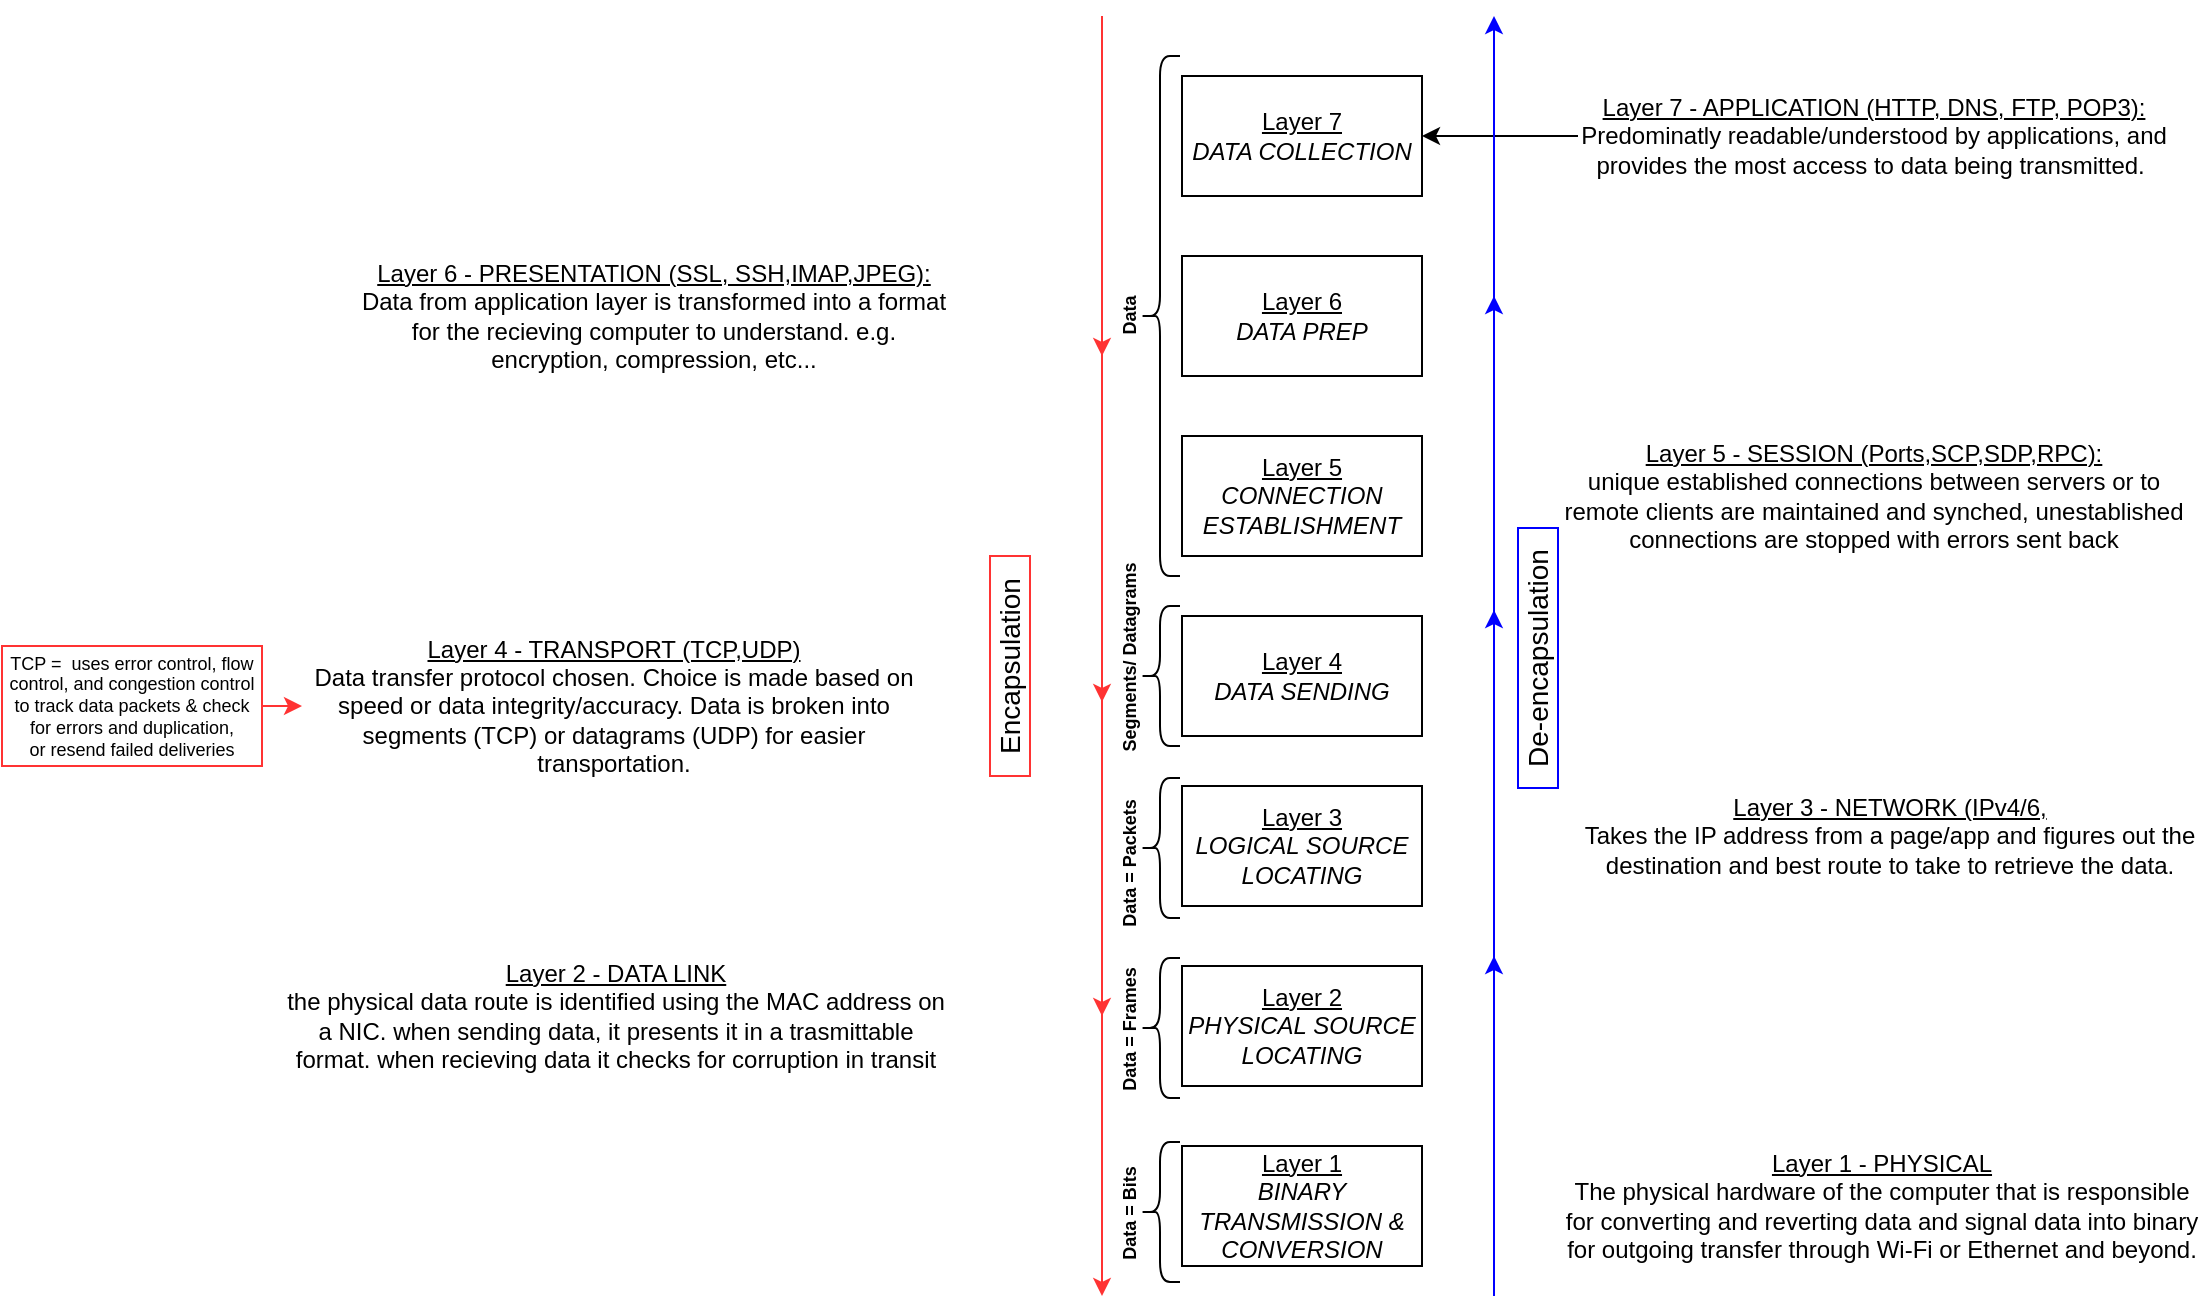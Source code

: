 <mxfile version="20.4.0" type="github">
  <diagram id="JPbicAEQHTox4qRCIqny" name="Page-1">
    <mxGraphModel dx="1849" dy="402" grid="1" gridSize="10" guides="1" tooltips="1" connect="1" arrows="1" fold="1" page="1" pageScale="1" pageWidth="827" pageHeight="1169" math="0" shadow="0">
      <root>
        <mxCell id="0" />
        <mxCell id="1" parent="0" />
        <mxCell id="TsHt6xNvjq6FOF1HK5rZ-1" value="&lt;u&gt;Layer 7&lt;br&gt;&lt;/u&gt;&lt;i&gt;DATA COLLECTION&lt;/i&gt;" style="rounded=0;whiteSpace=wrap;html=1;" vertex="1" parent="1">
          <mxGeometry x="344" y="140" width="120" height="60" as="geometry" />
        </mxCell>
        <mxCell id="TsHt6xNvjq6FOF1HK5rZ-5" value="&lt;u&gt;Layer 6&lt;br&gt;&lt;/u&gt;&lt;i&gt;DATA PREP&lt;/i&gt;" style="rounded=0;whiteSpace=wrap;html=1;" vertex="1" parent="1">
          <mxGeometry x="344" y="230" width="120" height="60" as="geometry" />
        </mxCell>
        <mxCell id="TsHt6xNvjq6FOF1HK5rZ-6" value="&lt;u&gt;Layer 5&lt;br&gt;&lt;/u&gt;&lt;i&gt;CONNECTION ESTABLISHMENT&lt;/i&gt;" style="rounded=0;whiteSpace=wrap;html=1;" vertex="1" parent="1">
          <mxGeometry x="344" y="320" width="120" height="60" as="geometry" />
        </mxCell>
        <mxCell id="TsHt6xNvjq6FOF1HK5rZ-7" value="&lt;u&gt;Layer 4&lt;br&gt;&lt;/u&gt;&lt;i&gt;DATA SENDING&lt;/i&gt;" style="rounded=0;whiteSpace=wrap;html=1;" vertex="1" parent="1">
          <mxGeometry x="344" y="410" width="120" height="60" as="geometry" />
        </mxCell>
        <mxCell id="TsHt6xNvjq6FOF1HK5rZ-8" value="&lt;u&gt;Layer 3&lt;br&gt;&lt;/u&gt;&lt;i&gt;LOGICAL SOURCE LOCATING&lt;/i&gt;" style="rounded=0;whiteSpace=wrap;html=1;" vertex="1" parent="1">
          <mxGeometry x="344" y="495" width="120" height="60" as="geometry" />
        </mxCell>
        <mxCell id="TsHt6xNvjq6FOF1HK5rZ-9" value="&lt;u&gt;Layer 2&lt;br&gt;&lt;/u&gt;&lt;i&gt;PHYSICAL SOURCE LOCATING&lt;/i&gt;" style="rounded=0;whiteSpace=wrap;html=1;" vertex="1" parent="1">
          <mxGeometry x="344" y="585" width="120" height="60" as="geometry" />
        </mxCell>
        <mxCell id="TsHt6xNvjq6FOF1HK5rZ-10" value="&lt;u&gt;Layer 1&lt;/u&gt;&lt;br&gt;&lt;i&gt;BINARY TRANSMISSION &amp;amp; CONVERSION&lt;/i&gt;" style="rounded=0;whiteSpace=wrap;html=1;" vertex="1" parent="1">
          <mxGeometry x="344" y="675" width="120" height="60" as="geometry" />
        </mxCell>
        <mxCell id="TsHt6xNvjq6FOF1HK5rZ-19" style="edgeStyle=orthogonalEdgeStyle;rounded=0;orthogonalLoop=1;jettySize=auto;html=1;exitX=0;exitY=0.5;exitDx=0;exitDy=0;entryX=1;entryY=0.5;entryDx=0;entryDy=0;" edge="1" parent="1" source="TsHt6xNvjq6FOF1HK5rZ-17" target="TsHt6xNvjq6FOF1HK5rZ-1">
          <mxGeometry relative="1" as="geometry" />
        </mxCell>
        <mxCell id="TsHt6xNvjq6FOF1HK5rZ-17" value="&lt;u&gt;Layer 7 - APPLICATION (HTTP, DNS, FTP, POP3):&lt;br&gt;&lt;/u&gt;Predominatly readable/understood by applications, and provides the most access to data being transmitted.&amp;nbsp;" style="text;html=1;strokeColor=none;fillColor=none;align=center;verticalAlign=middle;whiteSpace=wrap;rounded=0;" vertex="1" parent="1">
          <mxGeometry x="542" y="140" width="296" height="60" as="geometry" />
        </mxCell>
        <mxCell id="TsHt6xNvjq6FOF1HK5rZ-18" value="&lt;u&gt;Layer 6 - PRESENTATION (SSL, SSH,IMAP,JPEG):&lt;br&gt;&lt;/u&gt;Data from application layer is transformed into a format for the recieving computer to understand. e.g. encryption, compression, etc..." style="text;html=1;strokeColor=none;fillColor=none;align=center;verticalAlign=middle;whiteSpace=wrap;rounded=0;" vertex="1" parent="1">
          <mxGeometry x="-68" y="230" width="296" height="60" as="geometry" />
        </mxCell>
        <mxCell id="TsHt6xNvjq6FOF1HK5rZ-21" value="&lt;u&gt;Layer 5 - SESSION (Ports,SCP,SDP,RPC):&lt;br&gt;&lt;/u&gt;unique established connections between servers or to remote clients are maintained and synched, unestablished connections are stopped with errors sent back" style="text;html=1;strokeColor=none;fillColor=none;align=center;verticalAlign=middle;whiteSpace=wrap;rounded=0;" vertex="1" parent="1">
          <mxGeometry x="534" y="320" width="312" height="60" as="geometry" />
        </mxCell>
        <mxCell id="TsHt6xNvjq6FOF1HK5rZ-24" value="&lt;u&gt;Layer 4 - TRANSPORT (TCP,UDP)&lt;br&gt;&lt;/u&gt;Data transfer protocol chosen. Choice is made based on speed or data integrity/accuracy. Data is broken into segments (TCP) or datagrams (UDP) for easier transportation." style="text;html=1;strokeColor=none;fillColor=none;align=center;verticalAlign=middle;whiteSpace=wrap;rounded=0;" vertex="1" parent="1">
          <mxGeometry x="-96" y="410" width="312" height="90" as="geometry" />
        </mxCell>
        <mxCell id="TsHt6xNvjq6FOF1HK5rZ-25" value="&lt;u&gt;Layer 3 - NETWORK (IPv4/6,&lt;/u&gt;&lt;br&gt;Takes the IP address from a page/app and figures out the destination and best route to take to retrieve the data." style="text;html=1;strokeColor=none;fillColor=none;align=center;verticalAlign=middle;whiteSpace=wrap;rounded=0;" vertex="1" parent="1">
          <mxGeometry x="542" y="490" width="312" height="60" as="geometry" />
        </mxCell>
        <mxCell id="TsHt6xNvjq6FOF1HK5rZ-26" value="&lt;u&gt;Layer 2 - DATA LINK&lt;/u&gt;&lt;br&gt;the physical data route is identified using the MAC address on a NIC. when sending data, it presents it in a trasmittable format. when recieving data it checks for corruption in transit" style="text;html=1;strokeColor=none;fillColor=none;align=center;verticalAlign=middle;whiteSpace=wrap;rounded=0;" vertex="1" parent="1">
          <mxGeometry x="-106" y="580" width="334" height="60" as="geometry" />
        </mxCell>
        <mxCell id="TsHt6xNvjq6FOF1HK5rZ-27" value="&lt;u&gt;Layer 1 - PHYSICAL&lt;/u&gt;&lt;br&gt;The physical hardware of the computer that is responsible for converting and reverting data and signal data into binary for outgoing transfer through Wi-Fi or Ethernet and beyond." style="text;html=1;strokeColor=none;fillColor=none;align=center;verticalAlign=middle;whiteSpace=wrap;rounded=0;" vertex="1" parent="1">
          <mxGeometry x="534" y="675" width="320" height="60" as="geometry" />
        </mxCell>
        <mxCell id="TsHt6xNvjq6FOF1HK5rZ-33" style="edgeStyle=orthogonalEdgeStyle;rounded=0;orthogonalLoop=1;jettySize=auto;html=1;exitX=1;exitY=0.5;exitDx=0;exitDy=0;entryX=0;entryY=0.5;entryDx=0;entryDy=0;fontSize=9;strokeColor=#FF3333;" edge="1" parent="1" source="TsHt6xNvjq6FOF1HK5rZ-31" target="TsHt6xNvjq6FOF1HK5rZ-24">
          <mxGeometry relative="1" as="geometry" />
        </mxCell>
        <mxCell id="TsHt6xNvjq6FOF1HK5rZ-31" value="TCP =&amp;nbsp; uses error control, flow control, and congestion&amp;nbsp;control to track data packets &amp;amp;&amp;nbsp;check for errors and duplication, or&amp;nbsp;resend failed deliveries" style="rounded=0;whiteSpace=wrap;html=1;fontSize=9;strokeColor=#FF3333;" vertex="1" parent="1">
          <mxGeometry x="-246" y="425" width="130" height="60" as="geometry" />
        </mxCell>
        <mxCell id="TsHt6xNvjq6FOF1HK5rZ-37" value="" style="endArrow=classic;html=1;rounded=0;strokeColor=#FF3333;fontSize=9;" edge="1" parent="1">
          <mxGeometry width="50" height="50" relative="1" as="geometry">
            <mxPoint x="304" y="110" as="sourcePoint" />
            <mxPoint x="304" y="750" as="targetPoint" />
          </mxGeometry>
        </mxCell>
        <mxCell id="TsHt6xNvjq6FOF1HK5rZ-38" value="" style="endArrow=classic;html=1;rounded=0;strokeColor=#FF3333;fontSize=9;" edge="1" parent="1">
          <mxGeometry width="50" height="50" relative="1" as="geometry">
            <mxPoint x="304" y="393" as="sourcePoint" />
            <mxPoint x="304" y="453" as="targetPoint" />
          </mxGeometry>
        </mxCell>
        <mxCell id="TsHt6xNvjq6FOF1HK5rZ-39" value="" style="endArrow=classic;html=1;rounded=0;strokeColor=#FF3333;fontSize=9;" edge="1" parent="1">
          <mxGeometry width="50" height="50" relative="1" as="geometry">
            <mxPoint x="304" y="220" as="sourcePoint" />
            <mxPoint x="304" y="280" as="targetPoint" />
          </mxGeometry>
        </mxCell>
        <mxCell id="TsHt6xNvjq6FOF1HK5rZ-40" value="" style="endArrow=classic;html=1;rounded=0;strokeColor=#FF3333;fontSize=9;" edge="1" parent="1">
          <mxGeometry width="50" height="50" relative="1" as="geometry">
            <mxPoint x="304" y="550" as="sourcePoint" />
            <mxPoint x="304" y="610" as="targetPoint" />
          </mxGeometry>
        </mxCell>
        <mxCell id="TsHt6xNvjq6FOF1HK5rZ-43" value="&lt;font style=&quot;font-size: 14px;&quot;&gt;Encapsulation&lt;/font&gt;" style="rounded=0;whiteSpace=wrap;html=1;strokeColor=#FF3333;fontSize=9;rotation=-90;" vertex="1" parent="1">
          <mxGeometry x="203" y="425" width="110" height="20" as="geometry" />
        </mxCell>
        <mxCell id="TsHt6xNvjq6FOF1HK5rZ-44" value="" style="shape=curlyBracket;whiteSpace=wrap;html=1;rounded=1;strokeColor=#000000;fontSize=14;size=0.5;" vertex="1" parent="1">
          <mxGeometry x="323" y="130" width="20" height="260" as="geometry" />
        </mxCell>
        <mxCell id="TsHt6xNvjq6FOF1HK5rZ-45" value="&lt;font style=&quot;font-size: 9px;&quot;&gt;&lt;b style=&quot;&quot;&gt;Data&lt;/b&gt;&lt;/font&gt;" style="text;html=1;align=center;verticalAlign=middle;resizable=0;points=[];autosize=1;strokeColor=none;fillColor=none;fontSize=14;rotation=-90;" vertex="1" parent="1">
          <mxGeometry x="296" y="245" width="40" height="30" as="geometry" />
        </mxCell>
        <mxCell id="TsHt6xNvjq6FOF1HK5rZ-47" value="" style="shape=curlyBracket;whiteSpace=wrap;html=1;rounded=1;strokeColor=#000000;fontSize=14;size=0.5;" vertex="1" parent="1">
          <mxGeometry x="323" y="405" width="20" height="70" as="geometry" />
        </mxCell>
        <mxCell id="TsHt6xNvjq6FOF1HK5rZ-48" value="&lt;font style=&quot;font-size: 9px;&quot;&gt;&lt;b style=&quot;&quot;&gt;Segments/ Datagrams&lt;/b&gt;&lt;/font&gt;" style="text;html=1;align=center;verticalAlign=middle;resizable=0;points=[];autosize=1;strokeColor=none;fillColor=none;fontSize=14;rotation=-90;" vertex="1" parent="1">
          <mxGeometry x="256" y="416" width="120" height="30" as="geometry" />
        </mxCell>
        <mxCell id="TsHt6xNvjq6FOF1HK5rZ-52" value="" style="shape=curlyBracket;whiteSpace=wrap;html=1;rounded=1;strokeColor=#000000;fontSize=14;size=0.5;" vertex="1" parent="1">
          <mxGeometry x="323" y="491" width="20" height="70" as="geometry" />
        </mxCell>
        <mxCell id="TsHt6xNvjq6FOF1HK5rZ-53" value="&lt;font style=&quot;font-size: 9px;&quot;&gt;&lt;b style=&quot;&quot;&gt;Data = Packets&lt;/b&gt;&lt;/font&gt;" style="text;html=1;align=center;verticalAlign=middle;resizable=0;points=[];autosize=1;strokeColor=none;fillColor=none;fontSize=14;rotation=-90;" vertex="1" parent="1">
          <mxGeometry x="271" y="519" width="90" height="30" as="geometry" />
        </mxCell>
        <mxCell id="TsHt6xNvjq6FOF1HK5rZ-54" value="" style="shape=curlyBracket;whiteSpace=wrap;html=1;rounded=1;strokeColor=#000000;fontSize=14;size=0.5;" vertex="1" parent="1">
          <mxGeometry x="323" y="581" width="20" height="70" as="geometry" />
        </mxCell>
        <mxCell id="TsHt6xNvjq6FOF1HK5rZ-55" value="&lt;font style=&quot;font-size: 9px;&quot;&gt;&lt;b style=&quot;&quot;&gt;Data = Frames&lt;/b&gt;&lt;/font&gt;" style="text;html=1;align=center;verticalAlign=middle;resizable=0;points=[];autosize=1;strokeColor=none;fillColor=none;fontSize=14;rotation=-90;" vertex="1" parent="1">
          <mxGeometry x="271" y="602" width="90" height="30" as="geometry" />
        </mxCell>
        <mxCell id="TsHt6xNvjq6FOF1HK5rZ-56" value="" style="shape=curlyBracket;whiteSpace=wrap;html=1;rounded=1;strokeColor=#000000;fontSize=14;size=0.5;" vertex="1" parent="1">
          <mxGeometry x="323" y="673" width="20" height="70" as="geometry" />
        </mxCell>
        <mxCell id="TsHt6xNvjq6FOF1HK5rZ-57" value="&lt;font style=&quot;font-size: 9px;&quot;&gt;&lt;b style=&quot;&quot;&gt;Data = Bits&lt;/b&gt;&lt;/font&gt;" style="text;html=1;align=center;verticalAlign=middle;resizable=0;points=[];autosize=1;strokeColor=none;fillColor=none;fontSize=14;rotation=-90;" vertex="1" parent="1">
          <mxGeometry x="281" y="694" width="70" height="30" as="geometry" />
        </mxCell>
        <mxCell id="TsHt6xNvjq6FOF1HK5rZ-62" value="" style="group;rotation=-180;strokeColor=#0000FF;" vertex="1" connectable="0" parent="1">
          <mxGeometry x="500" y="110" height="640" as="geometry" />
        </mxCell>
        <mxCell id="TsHt6xNvjq6FOF1HK5rZ-58" value="" style="endArrow=classic;html=1;rounded=0;strokeColor=#0000FF;fontSize=9;" edge="1" parent="TsHt6xNvjq6FOF1HK5rZ-62">
          <mxGeometry width="50" height="50" relative="1" as="geometry">
            <mxPoint y="640" as="sourcePoint" />
            <mxPoint as="targetPoint" />
          </mxGeometry>
        </mxCell>
        <mxCell id="TsHt6xNvjq6FOF1HK5rZ-59" value="" style="endArrow=classic;html=1;rounded=0;strokeColor=#0000FF;fontSize=9;" edge="1" parent="TsHt6xNvjq6FOF1HK5rZ-62">
          <mxGeometry width="50" height="50" relative="1" as="geometry">
            <mxPoint y="357" as="sourcePoint" />
            <mxPoint y="297" as="targetPoint" />
          </mxGeometry>
        </mxCell>
        <mxCell id="TsHt6xNvjq6FOF1HK5rZ-60" value="" style="endArrow=classic;html=1;rounded=0;strokeColor=#0000FF;fontSize=9;" edge="1" parent="TsHt6xNvjq6FOF1HK5rZ-62">
          <mxGeometry width="50" height="50" relative="1" as="geometry">
            <mxPoint y="530" as="sourcePoint" />
            <mxPoint y="470" as="targetPoint" />
          </mxGeometry>
        </mxCell>
        <mxCell id="TsHt6xNvjq6FOF1HK5rZ-61" value="" style="endArrow=classic;html=1;rounded=0;strokeColor=#0000FF;fontSize=9;" edge="1" parent="TsHt6xNvjq6FOF1HK5rZ-62">
          <mxGeometry width="50" height="50" relative="1" as="geometry">
            <mxPoint y="200" as="sourcePoint" />
            <mxPoint y="140" as="targetPoint" />
          </mxGeometry>
        </mxCell>
        <mxCell id="TsHt6xNvjq6FOF1HK5rZ-63" value="&lt;font style=&quot;font-size: 14px;&quot;&gt;De-encapsulation&lt;/font&gt;" style="rounded=0;whiteSpace=wrap;html=1;strokeColor=#0000FF;fontSize=9;rotation=-90;" vertex="1" parent="1">
          <mxGeometry x="457" y="421" width="130" height="20" as="geometry" />
        </mxCell>
      </root>
    </mxGraphModel>
  </diagram>
</mxfile>

